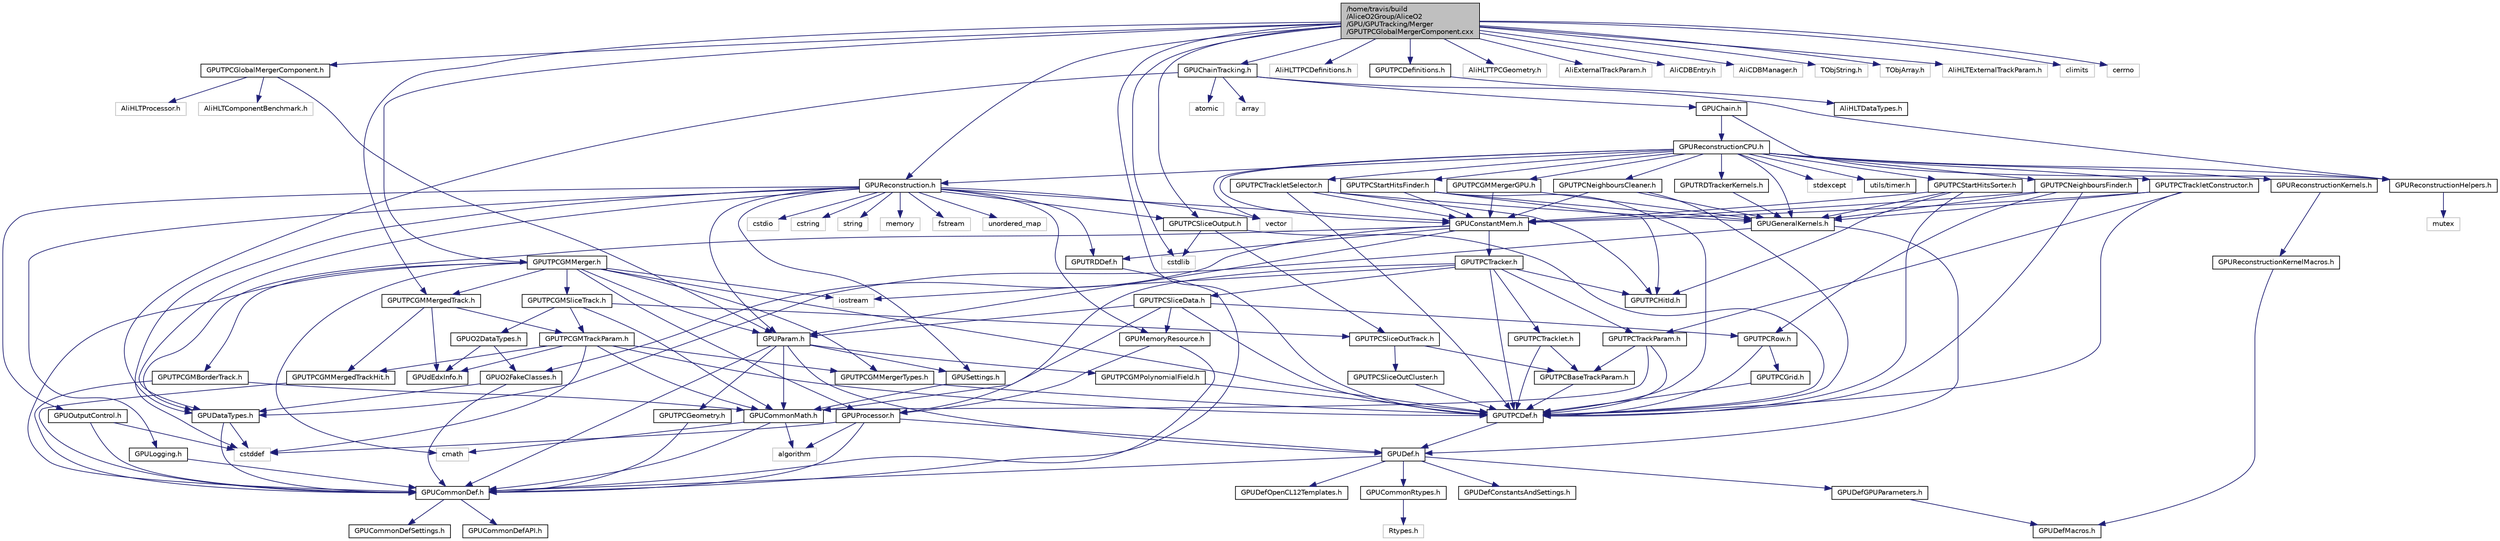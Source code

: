 digraph "/home/travis/build/AliceO2Group/AliceO2/GPU/GPUTracking/Merger/GPUTPCGlobalMergerComponent.cxx"
{
 // INTERACTIVE_SVG=YES
  bgcolor="transparent";
  edge [fontname="Helvetica",fontsize="10",labelfontname="Helvetica",labelfontsize="10"];
  node [fontname="Helvetica",fontsize="10",shape=record];
  Node0 [label="/home/travis/build\l/AliceO2Group/AliceO2\l/GPU/GPUTracking/Merger\l/GPUTPCGlobalMergerComponent.cxx",height=0.2,width=0.4,color="black", fillcolor="grey75", style="filled", fontcolor="black"];
  Node0 -> Node1 [color="midnightblue",fontsize="10",style="solid",fontname="Helvetica"];
  Node1 [label="GPUTPCGlobalMergerComponent.h",height=0.2,width=0.4,color="black",URL="$db/d31/GPUTPCGlobalMergerComponent_8h.html",tooltip="HLT TPC CA global merger component. "];
  Node1 -> Node2 [color="midnightblue",fontsize="10",style="solid",fontname="Helvetica"];
  Node2 [label="AliHLTProcessor.h",height=0.2,width=0.4,color="grey75"];
  Node1 -> Node3 [color="midnightblue",fontsize="10",style="solid",fontname="Helvetica"];
  Node3 [label="AliHLTComponentBenchmark.h",height=0.2,width=0.4,color="grey75"];
  Node1 -> Node4 [color="midnightblue",fontsize="10",style="solid",fontname="Helvetica"];
  Node4 [label="GPUParam.h",height=0.2,width=0.4,color="black",URL="$df/d13/GPUParam_8h.html"];
  Node4 -> Node5 [color="midnightblue",fontsize="10",style="solid",fontname="Helvetica"];
  Node5 [label="GPUCommonDef.h",height=0.2,width=0.4,color="black",URL="$df/d21/GPUCommonDef_8h.html"];
  Node5 -> Node6 [color="midnightblue",fontsize="10",style="solid",fontname="Helvetica"];
  Node6 [label="GPUCommonDefSettings.h",height=0.2,width=0.4,color="black",URL="$d5/d93/GPUCommonDefSettings_8h.html"];
  Node5 -> Node7 [color="midnightblue",fontsize="10",style="solid",fontname="Helvetica"];
  Node7 [label="GPUCommonDefAPI.h",height=0.2,width=0.4,color="black",URL="$da/d5a/GPUCommonDefAPI_8h.html"];
  Node4 -> Node8 [color="midnightblue",fontsize="10",style="solid",fontname="Helvetica"];
  Node8 [label="GPUCommonMath.h",height=0.2,width=0.4,color="black",URL="$d6/da2/GPUCommonMath_8h.html"];
  Node8 -> Node5 [color="midnightblue",fontsize="10",style="solid",fontname="Helvetica"];
  Node8 -> Node9 [color="midnightblue",fontsize="10",style="solid",fontname="Helvetica"];
  Node9 [label="cmath",height=0.2,width=0.4,color="grey75"];
  Node8 -> Node10 [color="midnightblue",fontsize="10",style="solid",fontname="Helvetica"];
  Node10 [label="algorithm",height=0.2,width=0.4,color="grey75"];
  Node4 -> Node11 [color="midnightblue",fontsize="10",style="solid",fontname="Helvetica"];
  Node11 [label="GPUDef.h",height=0.2,width=0.4,color="black",URL="$d2/d6d/GPUDef_8h.html"];
  Node11 -> Node5 [color="midnightblue",fontsize="10",style="solid",fontname="Helvetica"];
  Node11 -> Node12 [color="midnightblue",fontsize="10",style="solid",fontname="Helvetica"];
  Node12 [label="GPUDefConstantsAndSettings.h",height=0.2,width=0.4,color="black",URL="$d2/d37/GPUDefConstantsAndSettings_8h.html"];
  Node11 -> Node13 [color="midnightblue",fontsize="10",style="solid",fontname="Helvetica"];
  Node13 [label="GPUDefGPUParameters.h",height=0.2,width=0.4,color="black",URL="$dc/de9/GPUDefGPUParameters_8h.html"];
  Node13 -> Node14 [color="midnightblue",fontsize="10",style="solid",fontname="Helvetica"];
  Node14 [label="GPUDefMacros.h",height=0.2,width=0.4,color="black",URL="$d6/dff/GPUDefMacros_8h.html"];
  Node11 -> Node15 [color="midnightblue",fontsize="10",style="solid",fontname="Helvetica"];
  Node15 [label="GPUDefOpenCL12Templates.h",height=0.2,width=0.4,color="black",URL="$d3/d4c/GPUDefOpenCL12Templates_8h.html"];
  Node11 -> Node16 [color="midnightblue",fontsize="10",style="solid",fontname="Helvetica"];
  Node16 [label="GPUCommonRtypes.h",height=0.2,width=0.4,color="black",URL="$d2/d45/GPUCommonRtypes_8h.html"];
  Node16 -> Node17 [color="midnightblue",fontsize="10",style="solid",fontname="Helvetica"];
  Node17 [label="Rtypes.h",height=0.2,width=0.4,color="grey75"];
  Node4 -> Node18 [color="midnightblue",fontsize="10",style="solid",fontname="Helvetica"];
  Node18 [label="GPUSettings.h",height=0.2,width=0.4,color="black",URL="$dd/dc6/GPUSettings_8h.html"];
  Node18 -> Node8 [color="midnightblue",fontsize="10",style="solid",fontname="Helvetica"];
  Node4 -> Node19 [color="midnightblue",fontsize="10",style="solid",fontname="Helvetica"];
  Node19 [label="GPUTPCGeometry.h",height=0.2,width=0.4,color="black",URL="$d6/d1b/GPUTPCGeometry_8h.html"];
  Node19 -> Node5 [color="midnightblue",fontsize="10",style="solid",fontname="Helvetica"];
  Node4 -> Node20 [color="midnightblue",fontsize="10",style="solid",fontname="Helvetica"];
  Node20 [label="GPUTPCGMPolynomialField.h",height=0.2,width=0.4,color="black",URL="$d9/d9c/GPUTPCGMPolynomialField_8h.html"];
  Node20 -> Node21 [color="midnightblue",fontsize="10",style="solid",fontname="Helvetica"];
  Node21 [label="GPUTPCDef.h",height=0.2,width=0.4,color="black",URL="$da/dab/GPUTPCDef_8h.html"];
  Node21 -> Node11 [color="midnightblue",fontsize="10",style="solid",fontname="Helvetica"];
  Node0 -> Node22 [color="midnightblue",fontsize="10",style="solid",fontname="Helvetica"];
  Node22 [label="GPUReconstruction.h",height=0.2,width=0.4,color="black",URL="$d2/de8/GPUReconstruction_8h.html"];
  Node22 -> Node23 [color="midnightblue",fontsize="10",style="solid",fontname="Helvetica"];
  Node23 [label="cstddef",height=0.2,width=0.4,color="grey75"];
  Node22 -> Node24 [color="midnightblue",fontsize="10",style="solid",fontname="Helvetica"];
  Node24 [label="cstdio",height=0.2,width=0.4,color="grey75"];
  Node22 -> Node25 [color="midnightblue",fontsize="10",style="solid",fontname="Helvetica"];
  Node25 [label="cstring",height=0.2,width=0.4,color="grey75"];
  Node22 -> Node26 [color="midnightblue",fontsize="10",style="solid",fontname="Helvetica"];
  Node26 [label="string",height=0.2,width=0.4,color="grey75"];
  Node22 -> Node27 [color="midnightblue",fontsize="10",style="solid",fontname="Helvetica"];
  Node27 [label="memory",height=0.2,width=0.4,color="grey75"];
  Node22 -> Node28 [color="midnightblue",fontsize="10",style="solid",fontname="Helvetica"];
  Node28 [label="fstream",height=0.2,width=0.4,color="grey75"];
  Node22 -> Node29 [color="midnightblue",fontsize="10",style="solid",fontname="Helvetica"];
  Node29 [label="vector",height=0.2,width=0.4,color="grey75"];
  Node22 -> Node30 [color="midnightblue",fontsize="10",style="solid",fontname="Helvetica"];
  Node30 [label="unordered_map",height=0.2,width=0.4,color="grey75"];
  Node22 -> Node31 [color="midnightblue",fontsize="10",style="solid",fontname="Helvetica"];
  Node31 [label="GPUTRDDef.h",height=0.2,width=0.4,color="black",URL="$d7/d4f/GPUTRDDef_8h.html"];
  Node31 -> Node5 [color="midnightblue",fontsize="10",style="solid",fontname="Helvetica"];
  Node22 -> Node4 [color="midnightblue",fontsize="10",style="solid",fontname="Helvetica"];
  Node22 -> Node18 [color="midnightblue",fontsize="10",style="solid",fontname="Helvetica"];
  Node22 -> Node32 [color="midnightblue",fontsize="10",style="solid",fontname="Helvetica"];
  Node32 [label="GPUOutputControl.h",height=0.2,width=0.4,color="black",URL="$d5/d5b/GPUOutputControl_8h.html"];
  Node32 -> Node5 [color="midnightblue",fontsize="10",style="solid",fontname="Helvetica"];
  Node32 -> Node23 [color="midnightblue",fontsize="10",style="solid",fontname="Helvetica"];
  Node22 -> Node33 [color="midnightblue",fontsize="10",style="solid",fontname="Helvetica"];
  Node33 [label="GPUMemoryResource.h",height=0.2,width=0.4,color="black",URL="$d5/da6/GPUMemoryResource_8h.html"];
  Node33 -> Node5 [color="midnightblue",fontsize="10",style="solid",fontname="Helvetica"];
  Node33 -> Node34 [color="midnightblue",fontsize="10",style="solid",fontname="Helvetica"];
  Node34 [label="GPUProcessor.h",height=0.2,width=0.4,color="black",URL="$d6/d57/GPUProcessor_8h.html"];
  Node34 -> Node5 [color="midnightblue",fontsize="10",style="solid",fontname="Helvetica"];
  Node34 -> Node11 [color="midnightblue",fontsize="10",style="solid",fontname="Helvetica"];
  Node34 -> Node23 [color="midnightblue",fontsize="10",style="solid",fontname="Helvetica"];
  Node34 -> Node10 [color="midnightblue",fontsize="10",style="solid",fontname="Helvetica"];
  Node22 -> Node35 [color="midnightblue",fontsize="10",style="solid",fontname="Helvetica"];
  Node35 [label="GPUConstantMem.h",height=0.2,width=0.4,color="black",URL="$db/df8/GPUConstantMem_8h.html"];
  Node35 -> Node36 [color="midnightblue",fontsize="10",style="solid",fontname="Helvetica"];
  Node36 [label="GPUTPCTracker.h",height=0.2,width=0.4,color="black",URL="$d6/d25/GPUTPCTracker_8h.html"];
  Node36 -> Node21 [color="midnightblue",fontsize="10",style="solid",fontname="Helvetica"];
  Node36 -> Node37 [color="midnightblue",fontsize="10",style="solid",fontname="Helvetica"];
  Node37 [label="iostream",height=0.2,width=0.4,color="grey75"];
  Node36 -> Node38 [color="midnightblue",fontsize="10",style="solid",fontname="Helvetica"];
  Node38 [label="GPUTPCHitId.h",height=0.2,width=0.4,color="black",URL="$dd/d7b/GPUTPCHitId_8h.html"];
  Node36 -> Node39 [color="midnightblue",fontsize="10",style="solid",fontname="Helvetica"];
  Node39 [label="GPUTPCSliceData.h",height=0.2,width=0.4,color="black",URL="$df/d4a/GPUTPCSliceData_8h.html"];
  Node39 -> Node21 [color="midnightblue",fontsize="10",style="solid",fontname="Helvetica"];
  Node39 -> Node40 [color="midnightblue",fontsize="10",style="solid",fontname="Helvetica"];
  Node40 [label="GPUTPCRow.h",height=0.2,width=0.4,color="black",URL="$d8/dff/GPUTPCRow_8h.html"];
  Node40 -> Node21 [color="midnightblue",fontsize="10",style="solid",fontname="Helvetica"];
  Node40 -> Node41 [color="midnightblue",fontsize="10",style="solid",fontname="Helvetica"];
  Node41 [label="GPUTPCGrid.h",height=0.2,width=0.4,color="black",URL="$d3/da7/GPUTPCGrid_8h.html"];
  Node41 -> Node21 [color="midnightblue",fontsize="10",style="solid",fontname="Helvetica"];
  Node39 -> Node8 [color="midnightblue",fontsize="10",style="solid",fontname="Helvetica"];
  Node39 -> Node4 [color="midnightblue",fontsize="10",style="solid",fontname="Helvetica"];
  Node39 -> Node33 [color="midnightblue",fontsize="10",style="solid",fontname="Helvetica"];
  Node36 -> Node42 [color="midnightblue",fontsize="10",style="solid",fontname="Helvetica"];
  Node42 [label="GPUTPCTrackParam.h",height=0.2,width=0.4,color="black",URL="$de/d15/GPUTPCTrackParam_8h.html"];
  Node42 -> Node43 [color="midnightblue",fontsize="10",style="solid",fontname="Helvetica"];
  Node43 [label="GPUTPCBaseTrackParam.h",height=0.2,width=0.4,color="black",URL="$df/d00/GPUTPCBaseTrackParam_8h.html"];
  Node43 -> Node21 [color="midnightblue",fontsize="10",style="solid",fontname="Helvetica"];
  Node42 -> Node21 [color="midnightblue",fontsize="10",style="solid",fontname="Helvetica"];
  Node42 -> Node8 [color="midnightblue",fontsize="10",style="solid",fontname="Helvetica"];
  Node36 -> Node44 [color="midnightblue",fontsize="10",style="solid",fontname="Helvetica"];
  Node44 [label="GPUTPCTracklet.h",height=0.2,width=0.4,color="black",URL="$db/d6e/GPUTPCTracklet_8h.html"];
  Node44 -> Node43 [color="midnightblue",fontsize="10",style="solid",fontname="Helvetica"];
  Node44 -> Node21 [color="midnightblue",fontsize="10",style="solid",fontname="Helvetica"];
  Node36 -> Node34 [color="midnightblue",fontsize="10",style="solid",fontname="Helvetica"];
  Node35 -> Node4 [color="midnightblue",fontsize="10",style="solid",fontname="Helvetica"];
  Node35 -> Node45 [color="midnightblue",fontsize="10",style="solid",fontname="Helvetica"];
  Node45 [label="GPUDataTypes.h",height=0.2,width=0.4,color="black",URL="$d4/dc5/GPUDataTypes_8h.html"];
  Node45 -> Node5 [color="midnightblue",fontsize="10",style="solid",fontname="Helvetica"];
  Node45 -> Node23 [color="midnightblue",fontsize="10",style="solid",fontname="Helvetica"];
  Node35 -> Node31 [color="midnightblue",fontsize="10",style="solid",fontname="Helvetica"];
  Node35 -> Node46 [color="midnightblue",fontsize="10",style="solid",fontname="Helvetica"];
  Node46 [label="GPUO2FakeClasses.h",height=0.2,width=0.4,color="black",URL="$da/d28/GPUO2FakeClasses_8h.html"];
  Node46 -> Node5 [color="midnightblue",fontsize="10",style="solid",fontname="Helvetica"];
  Node46 -> Node45 [color="midnightblue",fontsize="10",style="solid",fontname="Helvetica"];
  Node22 -> Node47 [color="midnightblue",fontsize="10",style="solid",fontname="Helvetica"];
  Node47 [label="GPUTPCSliceOutput.h",height=0.2,width=0.4,color="black",URL="$da/d4b/GPUTPCSliceOutput_8h.html"];
  Node47 -> Node21 [color="midnightblue",fontsize="10",style="solid",fontname="Helvetica"];
  Node47 -> Node48 [color="midnightblue",fontsize="10",style="solid",fontname="Helvetica"];
  Node48 [label="GPUTPCSliceOutTrack.h",height=0.2,width=0.4,color="black",URL="$df/d9b/GPUTPCSliceOutTrack_8h.html"];
  Node48 -> Node43 [color="midnightblue",fontsize="10",style="solid",fontname="Helvetica"];
  Node48 -> Node49 [color="midnightblue",fontsize="10",style="solid",fontname="Helvetica"];
  Node49 [label="GPUTPCSliceOutCluster.h",height=0.2,width=0.4,color="black",URL="$d2/dd5/GPUTPCSliceOutCluster_8h.html"];
  Node49 -> Node21 [color="midnightblue",fontsize="10",style="solid",fontname="Helvetica"];
  Node47 -> Node50 [color="midnightblue",fontsize="10",style="solid",fontname="Helvetica"];
  Node50 [label="cstdlib",height=0.2,width=0.4,color="grey75"];
  Node22 -> Node45 [color="midnightblue",fontsize="10",style="solid",fontname="Helvetica"];
  Node22 -> Node51 [color="midnightblue",fontsize="10",style="solid",fontname="Helvetica"];
  Node51 [label="GPULogging.h",height=0.2,width=0.4,color="black",URL="$df/ddc/GPULogging_8h.html"];
  Node51 -> Node5 [color="midnightblue",fontsize="10",style="solid",fontname="Helvetica"];
  Node0 -> Node52 [color="midnightblue",fontsize="10",style="solid",fontname="Helvetica"];
  Node52 [label="GPUChainTracking.h",height=0.2,width=0.4,color="black",URL="$db/ded/GPUChainTracking_8h.html"];
  Node52 -> Node53 [color="midnightblue",fontsize="10",style="solid",fontname="Helvetica"];
  Node53 [label="GPUChain.h",height=0.2,width=0.4,color="black",URL="$d3/dbe/GPUChain_8h.html"];
  Node53 -> Node54 [color="midnightblue",fontsize="10",style="solid",fontname="Helvetica"];
  Node54 [label="GPUReconstructionCPU.h",height=0.2,width=0.4,color="black",URL="$dd/dc0/GPUReconstructionCPU_8h.html"];
  Node54 -> Node22 [color="midnightblue",fontsize="10",style="solid",fontname="Helvetica"];
  Node54 -> Node55 [color="midnightblue",fontsize="10",style="solid",fontname="Helvetica"];
  Node55 [label="GPUReconstructionHelpers.h",height=0.2,width=0.4,color="black",URL="$de/d58/GPUReconstructionHelpers_8h.html"];
  Node55 -> Node56 [color="midnightblue",fontsize="10",style="solid",fontname="Helvetica"];
  Node56 [label="mutex",height=0.2,width=0.4,color="grey75"];
  Node54 -> Node35 [color="midnightblue",fontsize="10",style="solid",fontname="Helvetica"];
  Node54 -> Node57 [color="midnightblue",fontsize="10",style="solid",fontname="Helvetica"];
  Node57 [label="stdexcept",height=0.2,width=0.4,color="grey75"];
  Node54 -> Node58 [color="midnightblue",fontsize="10",style="solid",fontname="Helvetica"];
  Node58 [label="utils/timer.h",height=0.2,width=0.4,color="black",URL="$d5/dd0/timer_8h.html"];
  Node54 -> Node29 [color="midnightblue",fontsize="10",style="solid",fontname="Helvetica"];
  Node54 -> Node59 [color="midnightblue",fontsize="10",style="solid",fontname="Helvetica"];
  Node59 [label="GPUGeneralKernels.h",height=0.2,width=0.4,color="black",URL="$d9/de5/GPUGeneralKernels_8h.html"];
  Node59 -> Node11 [color="midnightblue",fontsize="10",style="solid",fontname="Helvetica"];
  Node59 -> Node45 [color="midnightblue",fontsize="10",style="solid",fontname="Helvetica"];
  Node54 -> Node60 [color="midnightblue",fontsize="10",style="solid",fontname="Helvetica"];
  Node60 [label="GPUTPCNeighboursFinder.h",height=0.2,width=0.4,color="black",URL="$d7/d59/GPUTPCNeighboursFinder_8h.html"];
  Node60 -> Node21 [color="midnightblue",fontsize="10",style="solid",fontname="Helvetica"];
  Node60 -> Node40 [color="midnightblue",fontsize="10",style="solid",fontname="Helvetica"];
  Node60 -> Node59 [color="midnightblue",fontsize="10",style="solid",fontname="Helvetica"];
  Node60 -> Node35 [color="midnightblue",fontsize="10",style="solid",fontname="Helvetica"];
  Node54 -> Node61 [color="midnightblue",fontsize="10",style="solid",fontname="Helvetica"];
  Node61 [label="GPUTPCNeighboursCleaner.h",height=0.2,width=0.4,color="black",URL="$d5/d70/GPUTPCNeighboursCleaner_8h.html"];
  Node61 -> Node21 [color="midnightblue",fontsize="10",style="solid",fontname="Helvetica"];
  Node61 -> Node59 [color="midnightblue",fontsize="10",style="solid",fontname="Helvetica"];
  Node61 -> Node35 [color="midnightblue",fontsize="10",style="solid",fontname="Helvetica"];
  Node54 -> Node62 [color="midnightblue",fontsize="10",style="solid",fontname="Helvetica"];
  Node62 [label="GPUTPCStartHitsFinder.h",height=0.2,width=0.4,color="black",URL="$d0/d04/GPUTPCStartHitsFinder_8h.html"];
  Node62 -> Node21 [color="midnightblue",fontsize="10",style="solid",fontname="Helvetica"];
  Node62 -> Node38 [color="midnightblue",fontsize="10",style="solid",fontname="Helvetica"];
  Node62 -> Node59 [color="midnightblue",fontsize="10",style="solid",fontname="Helvetica"];
  Node62 -> Node35 [color="midnightblue",fontsize="10",style="solid",fontname="Helvetica"];
  Node54 -> Node63 [color="midnightblue",fontsize="10",style="solid",fontname="Helvetica"];
  Node63 [label="GPUTPCStartHitsSorter.h",height=0.2,width=0.4,color="black",URL="$df/d93/GPUTPCStartHitsSorter_8h.html"];
  Node63 -> Node21 [color="midnightblue",fontsize="10",style="solid",fontname="Helvetica"];
  Node63 -> Node38 [color="midnightblue",fontsize="10",style="solid",fontname="Helvetica"];
  Node63 -> Node59 [color="midnightblue",fontsize="10",style="solid",fontname="Helvetica"];
  Node63 -> Node35 [color="midnightblue",fontsize="10",style="solid",fontname="Helvetica"];
  Node54 -> Node64 [color="midnightblue",fontsize="10",style="solid",fontname="Helvetica"];
  Node64 [label="GPUTPCTrackletConstructor.h",height=0.2,width=0.4,color="black",URL="$de/d72/GPUTPCTrackletConstructor_8h.html"];
  Node64 -> Node21 [color="midnightblue",fontsize="10",style="solid",fontname="Helvetica"];
  Node64 -> Node42 [color="midnightblue",fontsize="10",style="solid",fontname="Helvetica"];
  Node64 -> Node59 [color="midnightblue",fontsize="10",style="solid",fontname="Helvetica"];
  Node64 -> Node35 [color="midnightblue",fontsize="10",style="solid",fontname="Helvetica"];
  Node54 -> Node65 [color="midnightblue",fontsize="10",style="solid",fontname="Helvetica"];
  Node65 [label="GPUTPCTrackletSelector.h",height=0.2,width=0.4,color="black",URL="$d4/d0c/GPUTPCTrackletSelector_8h.html"];
  Node65 -> Node21 [color="midnightblue",fontsize="10",style="solid",fontname="Helvetica"];
  Node65 -> Node38 [color="midnightblue",fontsize="10",style="solid",fontname="Helvetica"];
  Node65 -> Node59 [color="midnightblue",fontsize="10",style="solid",fontname="Helvetica"];
  Node65 -> Node35 [color="midnightblue",fontsize="10",style="solid",fontname="Helvetica"];
  Node54 -> Node66 [color="midnightblue",fontsize="10",style="solid",fontname="Helvetica"];
  Node66 [label="GPUTPCGMMergerGPU.h",height=0.2,width=0.4,color="black",URL="$dc/d95/GPUTPCGMMergerGPU_8h.html"];
  Node66 -> Node59 [color="midnightblue",fontsize="10",style="solid",fontname="Helvetica"];
  Node66 -> Node35 [color="midnightblue",fontsize="10",style="solid",fontname="Helvetica"];
  Node54 -> Node67 [color="midnightblue",fontsize="10",style="solid",fontname="Helvetica"];
  Node67 [label="GPUTRDTrackerKernels.h",height=0.2,width=0.4,color="black",URL="$d6/dbd/GPUTRDTrackerKernels_8h.html"];
  Node67 -> Node59 [color="midnightblue",fontsize="10",style="solid",fontname="Helvetica"];
  Node54 -> Node68 [color="midnightblue",fontsize="10",style="solid",fontname="Helvetica"];
  Node68 [label="GPUReconstructionKernels.h",height=0.2,width=0.4,color="black",URL="$d4/d54/GPUReconstructionKernels_8h.html"];
  Node68 -> Node69 [color="midnightblue",fontsize="10",style="solid",fontname="Helvetica"];
  Node69 [label="GPUReconstructionKernelMacros.h",height=0.2,width=0.4,color="black",URL="$df/d18/GPUReconstructionKernelMacros_8h.html"];
  Node69 -> Node14 [color="midnightblue",fontsize="10",style="solid",fontname="Helvetica"];
  Node53 -> Node55 [color="midnightblue",fontsize="10",style="solid",fontname="Helvetica"];
  Node52 -> Node55 [color="midnightblue",fontsize="10",style="solid",fontname="Helvetica"];
  Node52 -> Node45 [color="midnightblue",fontsize="10",style="solid",fontname="Helvetica"];
  Node52 -> Node70 [color="midnightblue",fontsize="10",style="solid",fontname="Helvetica"];
  Node70 [label="atomic",height=0.2,width=0.4,color="grey75"];
  Node52 -> Node71 [color="midnightblue",fontsize="10",style="solid",fontname="Helvetica"];
  Node71 [label="array",height=0.2,width=0.4,color="grey75"];
  Node0 -> Node47 [color="midnightblue",fontsize="10",style="solid",fontname="Helvetica"];
  Node0 -> Node21 [color="midnightblue",fontsize="10",style="solid",fontname="Helvetica"];
  Node0 -> Node72 [color="midnightblue",fontsize="10",style="solid",fontname="Helvetica"];
  Node72 [label="GPUTPCGMMerger.h",height=0.2,width=0.4,color="black",URL="$d4/dcf/GPUTPCGMMerger_8h.html"];
  Node72 -> Node4 [color="midnightblue",fontsize="10",style="solid",fontname="Helvetica"];
  Node72 -> Node21 [color="midnightblue",fontsize="10",style="solid",fontname="Helvetica"];
  Node72 -> Node73 [color="midnightblue",fontsize="10",style="solid",fontname="Helvetica"];
  Node73 [label="GPUTPCGMBorderTrack.h",height=0.2,width=0.4,color="black",URL="$d8/dd4/GPUTPCGMBorderTrack_8h.html"];
  Node73 -> Node5 [color="midnightblue",fontsize="10",style="solid",fontname="Helvetica"];
  Node73 -> Node8 [color="midnightblue",fontsize="10",style="solid",fontname="Helvetica"];
  Node72 -> Node74 [color="midnightblue",fontsize="10",style="solid",fontname="Helvetica"];
  Node74 [label="GPUTPCGMMergedTrack.h",height=0.2,width=0.4,color="black",URL="$d8/dfd/GPUTPCGMMergedTrack_8h.html"];
  Node74 -> Node75 [color="midnightblue",fontsize="10",style="solid",fontname="Helvetica"];
  Node75 [label="GPUTPCGMTrackParam.h",height=0.2,width=0.4,color="black",URL="$d8/d33/GPUTPCGMTrackParam_8h.html"];
  Node75 -> Node21 [color="midnightblue",fontsize="10",style="solid",fontname="Helvetica"];
  Node75 -> Node76 [color="midnightblue",fontsize="10",style="solid",fontname="Helvetica"];
  Node76 [label="GPUTPCGMMergedTrackHit.h",height=0.2,width=0.4,color="black",URL="$d3/dcc/GPUTPCGMMergedTrackHit_8h.html"];
  Node76 -> Node5 [color="midnightblue",fontsize="10",style="solid",fontname="Helvetica"];
  Node75 -> Node8 [color="midnightblue",fontsize="10",style="solid",fontname="Helvetica"];
  Node75 -> Node77 [color="midnightblue",fontsize="10",style="solid",fontname="Helvetica"];
  Node77 [label="GPUdEdxInfo.h",height=0.2,width=0.4,color="black",URL="$d3/d1f/GPUdEdxInfo_8h.html"];
  Node75 -> Node78 [color="midnightblue",fontsize="10",style="solid",fontname="Helvetica"];
  Node78 [label="GPUTPCGMMergerTypes.h",height=0.2,width=0.4,color="black",URL="$de/d4c/GPUTPCGMMergerTypes_8h.html"];
  Node78 -> Node21 [color="midnightblue",fontsize="10",style="solid",fontname="Helvetica"];
  Node75 -> Node23 [color="midnightblue",fontsize="10",style="solid",fontname="Helvetica"];
  Node74 -> Node76 [color="midnightblue",fontsize="10",style="solid",fontname="Helvetica"];
  Node74 -> Node77 [color="midnightblue",fontsize="10",style="solid",fontname="Helvetica"];
  Node72 -> Node79 [color="midnightblue",fontsize="10",style="solid",fontname="Helvetica"];
  Node79 [label="GPUTPCGMSliceTrack.h",height=0.2,width=0.4,color="black",URL="$d1/dc3/GPUTPCGMSliceTrack_8h.html"];
  Node79 -> Node48 [color="midnightblue",fontsize="10",style="solid",fontname="Helvetica"];
  Node79 -> Node75 [color="midnightblue",fontsize="10",style="solid",fontname="Helvetica"];
  Node79 -> Node8 [color="midnightblue",fontsize="10",style="solid",fontname="Helvetica"];
  Node79 -> Node80 [color="midnightblue",fontsize="10",style="solid",fontname="Helvetica"];
  Node80 [label="GPUO2DataTypes.h",height=0.2,width=0.4,color="black",URL="$d5/d5c/GPUO2DataTypes_8h.html"];
  Node80 -> Node46 [color="midnightblue",fontsize="10",style="solid",fontname="Helvetica"];
  Node80 -> Node77 [color="midnightblue",fontsize="10",style="solid",fontname="Helvetica"];
  Node72 -> Node5 [color="midnightblue",fontsize="10",style="solid",fontname="Helvetica"];
  Node72 -> Node34 [color="midnightblue",fontsize="10",style="solid",fontname="Helvetica"];
  Node72 -> Node78 [color="midnightblue",fontsize="10",style="solid",fontname="Helvetica"];
  Node72 -> Node9 [color="midnightblue",fontsize="10",style="solid",fontname="Helvetica"];
  Node72 -> Node37 [color="midnightblue",fontsize="10",style="solid",fontname="Helvetica"];
  Node0 -> Node74 [color="midnightblue",fontsize="10",style="solid",fontname="Helvetica"];
  Node0 -> Node81 [color="midnightblue",fontsize="10",style="solid",fontname="Helvetica"];
  Node81 [label="AliHLTTPCDefinitions.h",height=0.2,width=0.4,color="grey75"];
  Node0 -> Node82 [color="midnightblue",fontsize="10",style="solid",fontname="Helvetica"];
  Node82 [label="GPUTPCDefinitions.h",height=0.2,width=0.4,color="black",URL="$dd/df9/GPUTPCDefinitions_8h.html"];
  Node82 -> Node83 [color="midnightblue",fontsize="10",style="solid",fontname="Helvetica"];
  Node83 [label="AliHLTDataTypes.h",height=0.2,width=0.4,color="black",URL="$d6/d34/AliHLTDataTypes_8h.html",tooltip="Data type declaration for the HLT module. "];
  Node0 -> Node84 [color="midnightblue",fontsize="10",style="solid",fontname="Helvetica"];
  Node84 [label="AliHLTTPCGeometry.h",height=0.2,width=0.4,color="grey75"];
  Node0 -> Node85 [color="midnightblue",fontsize="10",style="solid",fontname="Helvetica"];
  Node85 [label="AliExternalTrackParam.h",height=0.2,width=0.4,color="grey75"];
  Node0 -> Node86 [color="midnightblue",fontsize="10",style="solid",fontname="Helvetica"];
  Node86 [label="AliCDBEntry.h",height=0.2,width=0.4,color="grey75"];
  Node0 -> Node87 [color="midnightblue",fontsize="10",style="solid",fontname="Helvetica"];
  Node87 [label="AliCDBManager.h",height=0.2,width=0.4,color="grey75"];
  Node0 -> Node88 [color="midnightblue",fontsize="10",style="solid",fontname="Helvetica"];
  Node88 [label="TObjString.h",height=0.2,width=0.4,color="grey75"];
  Node0 -> Node89 [color="midnightblue",fontsize="10",style="solid",fontname="Helvetica"];
  Node89 [label="TObjArray.h",height=0.2,width=0.4,color="grey75"];
  Node0 -> Node90 [color="midnightblue",fontsize="10",style="solid",fontname="Helvetica"];
  Node90 [label="AliHLTExternalTrackParam.h",height=0.2,width=0.4,color="grey75"];
  Node0 -> Node91 [color="midnightblue",fontsize="10",style="solid",fontname="Helvetica"];
  Node91 [label="climits",height=0.2,width=0.4,color="grey75"];
  Node0 -> Node50 [color="midnightblue",fontsize="10",style="solid",fontname="Helvetica"];
  Node0 -> Node92 [color="midnightblue",fontsize="10",style="solid",fontname="Helvetica"];
  Node92 [label="cerrno",height=0.2,width=0.4,color="grey75"];
}
